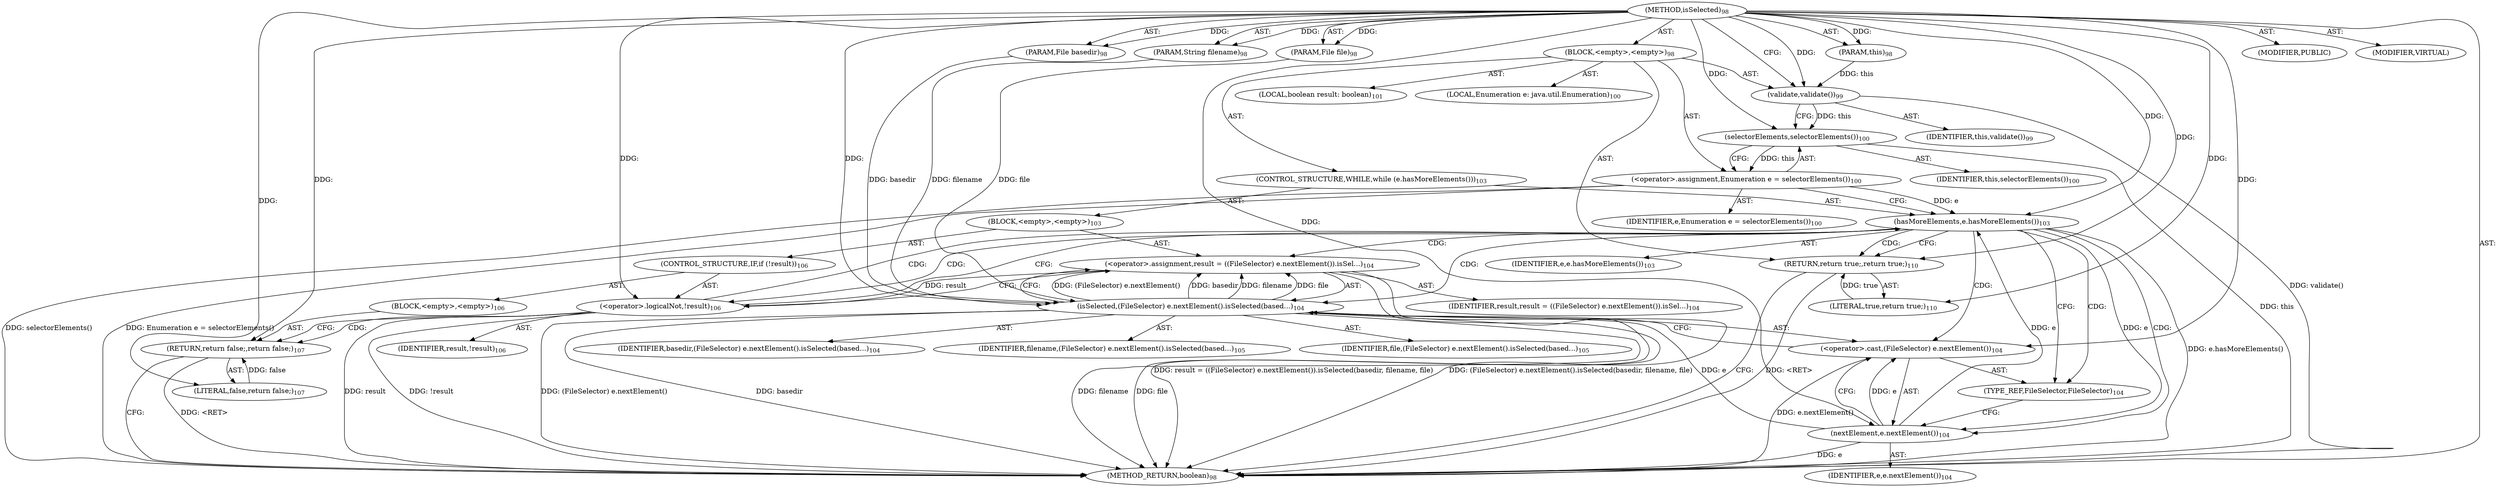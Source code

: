 digraph "isSelected" {  
"111669149698" [label = <(METHOD,isSelected)<SUB>98</SUB>> ]
"115964116993" [label = <(PARAM,this)<SUB>98</SUB>> ]
"115964116995" [label = <(PARAM,File basedir)<SUB>98</SUB>> ]
"115964116996" [label = <(PARAM,String filename)<SUB>98</SUB>> ]
"115964116997" [label = <(PARAM,File file)<SUB>98</SUB>> ]
"25769803779" [label = <(BLOCK,&lt;empty&gt;,&lt;empty&gt;)<SUB>98</SUB>> ]
"30064771081" [label = <(validate,validate())<SUB>99</SUB>> ]
"68719476737" [label = <(IDENTIFIER,this,validate())<SUB>99</SUB>> ]
"94489280513" [label = <(LOCAL,Enumeration e: java.util.Enumeration)<SUB>100</SUB>> ]
"30064771082" [label = <(&lt;operator&gt;.assignment,Enumeration e = selectorElements())<SUB>100</SUB>> ]
"68719476746" [label = <(IDENTIFIER,e,Enumeration e = selectorElements())<SUB>100</SUB>> ]
"30064771083" [label = <(selectorElements,selectorElements())<SUB>100</SUB>> ]
"68719476738" [label = <(IDENTIFIER,this,selectorElements())<SUB>100</SUB>> ]
"94489280514" [label = <(LOCAL,boolean result: boolean)<SUB>101</SUB>> ]
"47244640257" [label = <(CONTROL_STRUCTURE,WHILE,while (e.hasMoreElements()))<SUB>103</SUB>> ]
"30064771084" [label = <(hasMoreElements,e.hasMoreElements())<SUB>103</SUB>> ]
"68719476747" [label = <(IDENTIFIER,e,e.hasMoreElements())<SUB>103</SUB>> ]
"25769803780" [label = <(BLOCK,&lt;empty&gt;,&lt;empty&gt;)<SUB>103</SUB>> ]
"30064771085" [label = <(&lt;operator&gt;.assignment,result = ((FileSelector) e.nextElement()).isSel...)<SUB>104</SUB>> ]
"68719476748" [label = <(IDENTIFIER,result,result = ((FileSelector) e.nextElement()).isSel...)<SUB>104</SUB>> ]
"30064771086" [label = <(isSelected,(FileSelector) e.nextElement().isSelected(based...)<SUB>104</SUB>> ]
"30064771087" [label = <(&lt;operator&gt;.cast,(FileSelector) e.nextElement())<SUB>104</SUB>> ]
"180388626432" [label = <(TYPE_REF,FileSelector,FileSelector)<SUB>104</SUB>> ]
"30064771088" [label = <(nextElement,e.nextElement())<SUB>104</SUB>> ]
"68719476749" [label = <(IDENTIFIER,e,e.nextElement())<SUB>104</SUB>> ]
"68719476750" [label = <(IDENTIFIER,basedir,(FileSelector) e.nextElement().isSelected(based...)<SUB>104</SUB>> ]
"68719476751" [label = <(IDENTIFIER,filename,(FileSelector) e.nextElement().isSelected(based...)<SUB>105</SUB>> ]
"68719476752" [label = <(IDENTIFIER,file,(FileSelector) e.nextElement().isSelected(based...)<SUB>105</SUB>> ]
"47244640258" [label = <(CONTROL_STRUCTURE,IF,if (!result))<SUB>106</SUB>> ]
"30064771089" [label = <(&lt;operator&gt;.logicalNot,!result)<SUB>106</SUB>> ]
"68719476753" [label = <(IDENTIFIER,result,!result)<SUB>106</SUB>> ]
"25769803781" [label = <(BLOCK,&lt;empty&gt;,&lt;empty&gt;)<SUB>106</SUB>> ]
"146028888065" [label = <(RETURN,return false;,return false;)<SUB>107</SUB>> ]
"90194313218" [label = <(LITERAL,false,return false;)<SUB>107</SUB>> ]
"146028888066" [label = <(RETURN,return true;,return true;)<SUB>110</SUB>> ]
"90194313219" [label = <(LITERAL,true,return true;)<SUB>110</SUB>> ]
"133143986180" [label = <(MODIFIER,PUBLIC)> ]
"133143986181" [label = <(MODIFIER,VIRTUAL)> ]
"128849018882" [label = <(METHOD_RETURN,boolean)<SUB>98</SUB>> ]
  "111669149698" -> "115964116993"  [ label = "AST: "] 
  "111669149698" -> "115964116995"  [ label = "AST: "] 
  "111669149698" -> "115964116996"  [ label = "AST: "] 
  "111669149698" -> "115964116997"  [ label = "AST: "] 
  "111669149698" -> "25769803779"  [ label = "AST: "] 
  "111669149698" -> "133143986180"  [ label = "AST: "] 
  "111669149698" -> "133143986181"  [ label = "AST: "] 
  "111669149698" -> "128849018882"  [ label = "AST: "] 
  "25769803779" -> "30064771081"  [ label = "AST: "] 
  "25769803779" -> "94489280513"  [ label = "AST: "] 
  "25769803779" -> "30064771082"  [ label = "AST: "] 
  "25769803779" -> "94489280514"  [ label = "AST: "] 
  "25769803779" -> "47244640257"  [ label = "AST: "] 
  "25769803779" -> "146028888066"  [ label = "AST: "] 
  "30064771081" -> "68719476737"  [ label = "AST: "] 
  "30064771082" -> "68719476746"  [ label = "AST: "] 
  "30064771082" -> "30064771083"  [ label = "AST: "] 
  "30064771083" -> "68719476738"  [ label = "AST: "] 
  "47244640257" -> "30064771084"  [ label = "AST: "] 
  "47244640257" -> "25769803780"  [ label = "AST: "] 
  "30064771084" -> "68719476747"  [ label = "AST: "] 
  "25769803780" -> "30064771085"  [ label = "AST: "] 
  "25769803780" -> "47244640258"  [ label = "AST: "] 
  "30064771085" -> "68719476748"  [ label = "AST: "] 
  "30064771085" -> "30064771086"  [ label = "AST: "] 
  "30064771086" -> "30064771087"  [ label = "AST: "] 
  "30064771086" -> "68719476750"  [ label = "AST: "] 
  "30064771086" -> "68719476751"  [ label = "AST: "] 
  "30064771086" -> "68719476752"  [ label = "AST: "] 
  "30064771087" -> "180388626432"  [ label = "AST: "] 
  "30064771087" -> "30064771088"  [ label = "AST: "] 
  "30064771088" -> "68719476749"  [ label = "AST: "] 
  "47244640258" -> "30064771089"  [ label = "AST: "] 
  "47244640258" -> "25769803781"  [ label = "AST: "] 
  "30064771089" -> "68719476753"  [ label = "AST: "] 
  "25769803781" -> "146028888065"  [ label = "AST: "] 
  "146028888065" -> "90194313218"  [ label = "AST: "] 
  "146028888066" -> "90194313219"  [ label = "AST: "] 
  "30064771081" -> "30064771083"  [ label = "CFG: "] 
  "30064771082" -> "30064771084"  [ label = "CFG: "] 
  "146028888066" -> "128849018882"  [ label = "CFG: "] 
  "30064771083" -> "30064771082"  [ label = "CFG: "] 
  "30064771084" -> "180388626432"  [ label = "CFG: "] 
  "30064771084" -> "146028888066"  [ label = "CFG: "] 
  "30064771085" -> "30064771089"  [ label = "CFG: "] 
  "30064771086" -> "30064771085"  [ label = "CFG: "] 
  "30064771089" -> "30064771084"  [ label = "CFG: "] 
  "30064771089" -> "146028888065"  [ label = "CFG: "] 
  "30064771087" -> "30064771086"  [ label = "CFG: "] 
  "146028888065" -> "128849018882"  [ label = "CFG: "] 
  "180388626432" -> "30064771088"  [ label = "CFG: "] 
  "30064771088" -> "30064771087"  [ label = "CFG: "] 
  "111669149698" -> "30064771081"  [ label = "CFG: "] 
  "146028888066" -> "128849018882"  [ label = "DDG: &lt;RET&gt;"] 
  "146028888065" -> "128849018882"  [ label = "DDG: &lt;RET&gt;"] 
  "30064771081" -> "128849018882"  [ label = "DDG: validate()"] 
  "30064771083" -> "128849018882"  [ label = "DDG: this"] 
  "30064771082" -> "128849018882"  [ label = "DDG: selectorElements()"] 
  "30064771082" -> "128849018882"  [ label = "DDG: Enumeration e = selectorElements()"] 
  "30064771084" -> "128849018882"  [ label = "DDG: e.hasMoreElements()"] 
  "30064771088" -> "128849018882"  [ label = "DDG: e"] 
  "30064771087" -> "128849018882"  [ label = "DDG: e.nextElement()"] 
  "30064771086" -> "128849018882"  [ label = "DDG: (FileSelector) e.nextElement()"] 
  "30064771086" -> "128849018882"  [ label = "DDG: basedir"] 
  "30064771086" -> "128849018882"  [ label = "DDG: filename"] 
  "30064771086" -> "128849018882"  [ label = "DDG: file"] 
  "30064771085" -> "128849018882"  [ label = "DDG: (FileSelector) e.nextElement().isSelected(basedir, filename, file)"] 
  "30064771085" -> "128849018882"  [ label = "DDG: result = ((FileSelector) e.nextElement()).isSelected(basedir, filename, file)"] 
  "30064771089" -> "128849018882"  [ label = "DDG: result"] 
  "30064771089" -> "128849018882"  [ label = "DDG: !result"] 
  "111669149698" -> "115964116993"  [ label = "DDG: "] 
  "111669149698" -> "115964116995"  [ label = "DDG: "] 
  "111669149698" -> "115964116996"  [ label = "DDG: "] 
  "111669149698" -> "115964116997"  [ label = "DDG: "] 
  "30064771083" -> "30064771082"  [ label = "DDG: this"] 
  "90194313219" -> "146028888066"  [ label = "DDG: true"] 
  "111669149698" -> "146028888066"  [ label = "DDG: "] 
  "115964116993" -> "30064771081"  [ label = "DDG: this"] 
  "111669149698" -> "30064771081"  [ label = "DDG: "] 
  "111669149698" -> "90194313219"  [ label = "DDG: "] 
  "30064771081" -> "30064771083"  [ label = "DDG: this"] 
  "111669149698" -> "30064771083"  [ label = "DDG: "] 
  "30064771082" -> "30064771084"  [ label = "DDG: e"] 
  "30064771088" -> "30064771084"  [ label = "DDG: e"] 
  "111669149698" -> "30064771084"  [ label = "DDG: "] 
  "30064771086" -> "30064771085"  [ label = "DDG: (FileSelector) e.nextElement()"] 
  "30064771086" -> "30064771085"  [ label = "DDG: basedir"] 
  "30064771086" -> "30064771085"  [ label = "DDG: filename"] 
  "30064771086" -> "30064771085"  [ label = "DDG: file"] 
  "111669149698" -> "30064771086"  [ label = "DDG: "] 
  "30064771088" -> "30064771086"  [ label = "DDG: e"] 
  "115964116995" -> "30064771086"  [ label = "DDG: basedir"] 
  "115964116996" -> "30064771086"  [ label = "DDG: filename"] 
  "115964116997" -> "30064771086"  [ label = "DDG: file"] 
  "30064771085" -> "30064771089"  [ label = "DDG: result"] 
  "111669149698" -> "30064771089"  [ label = "DDG: "] 
  "90194313218" -> "146028888065"  [ label = "DDG: false"] 
  "111669149698" -> "146028888065"  [ label = "DDG: "] 
  "111669149698" -> "30064771087"  [ label = "DDG: "] 
  "30064771088" -> "30064771087"  [ label = "DDG: e"] 
  "111669149698" -> "90194313218"  [ label = "DDG: "] 
  "30064771084" -> "30064771088"  [ label = "DDG: e"] 
  "111669149698" -> "30064771088"  [ label = "DDG: "] 
  "30064771084" -> "30064771088"  [ label = "CDG: "] 
  "30064771084" -> "30064771089"  [ label = "CDG: "] 
  "30064771084" -> "30064771085"  [ label = "CDG: "] 
  "30064771084" -> "30064771086"  [ label = "CDG: "] 
  "30064771084" -> "30064771087"  [ label = "CDG: "] 
  "30064771084" -> "146028888066"  [ label = "CDG: "] 
  "30064771084" -> "180388626432"  [ label = "CDG: "] 
  "30064771089" -> "30064771084"  [ label = "CDG: "] 
  "30064771089" -> "146028888065"  [ label = "CDG: "] 
}
